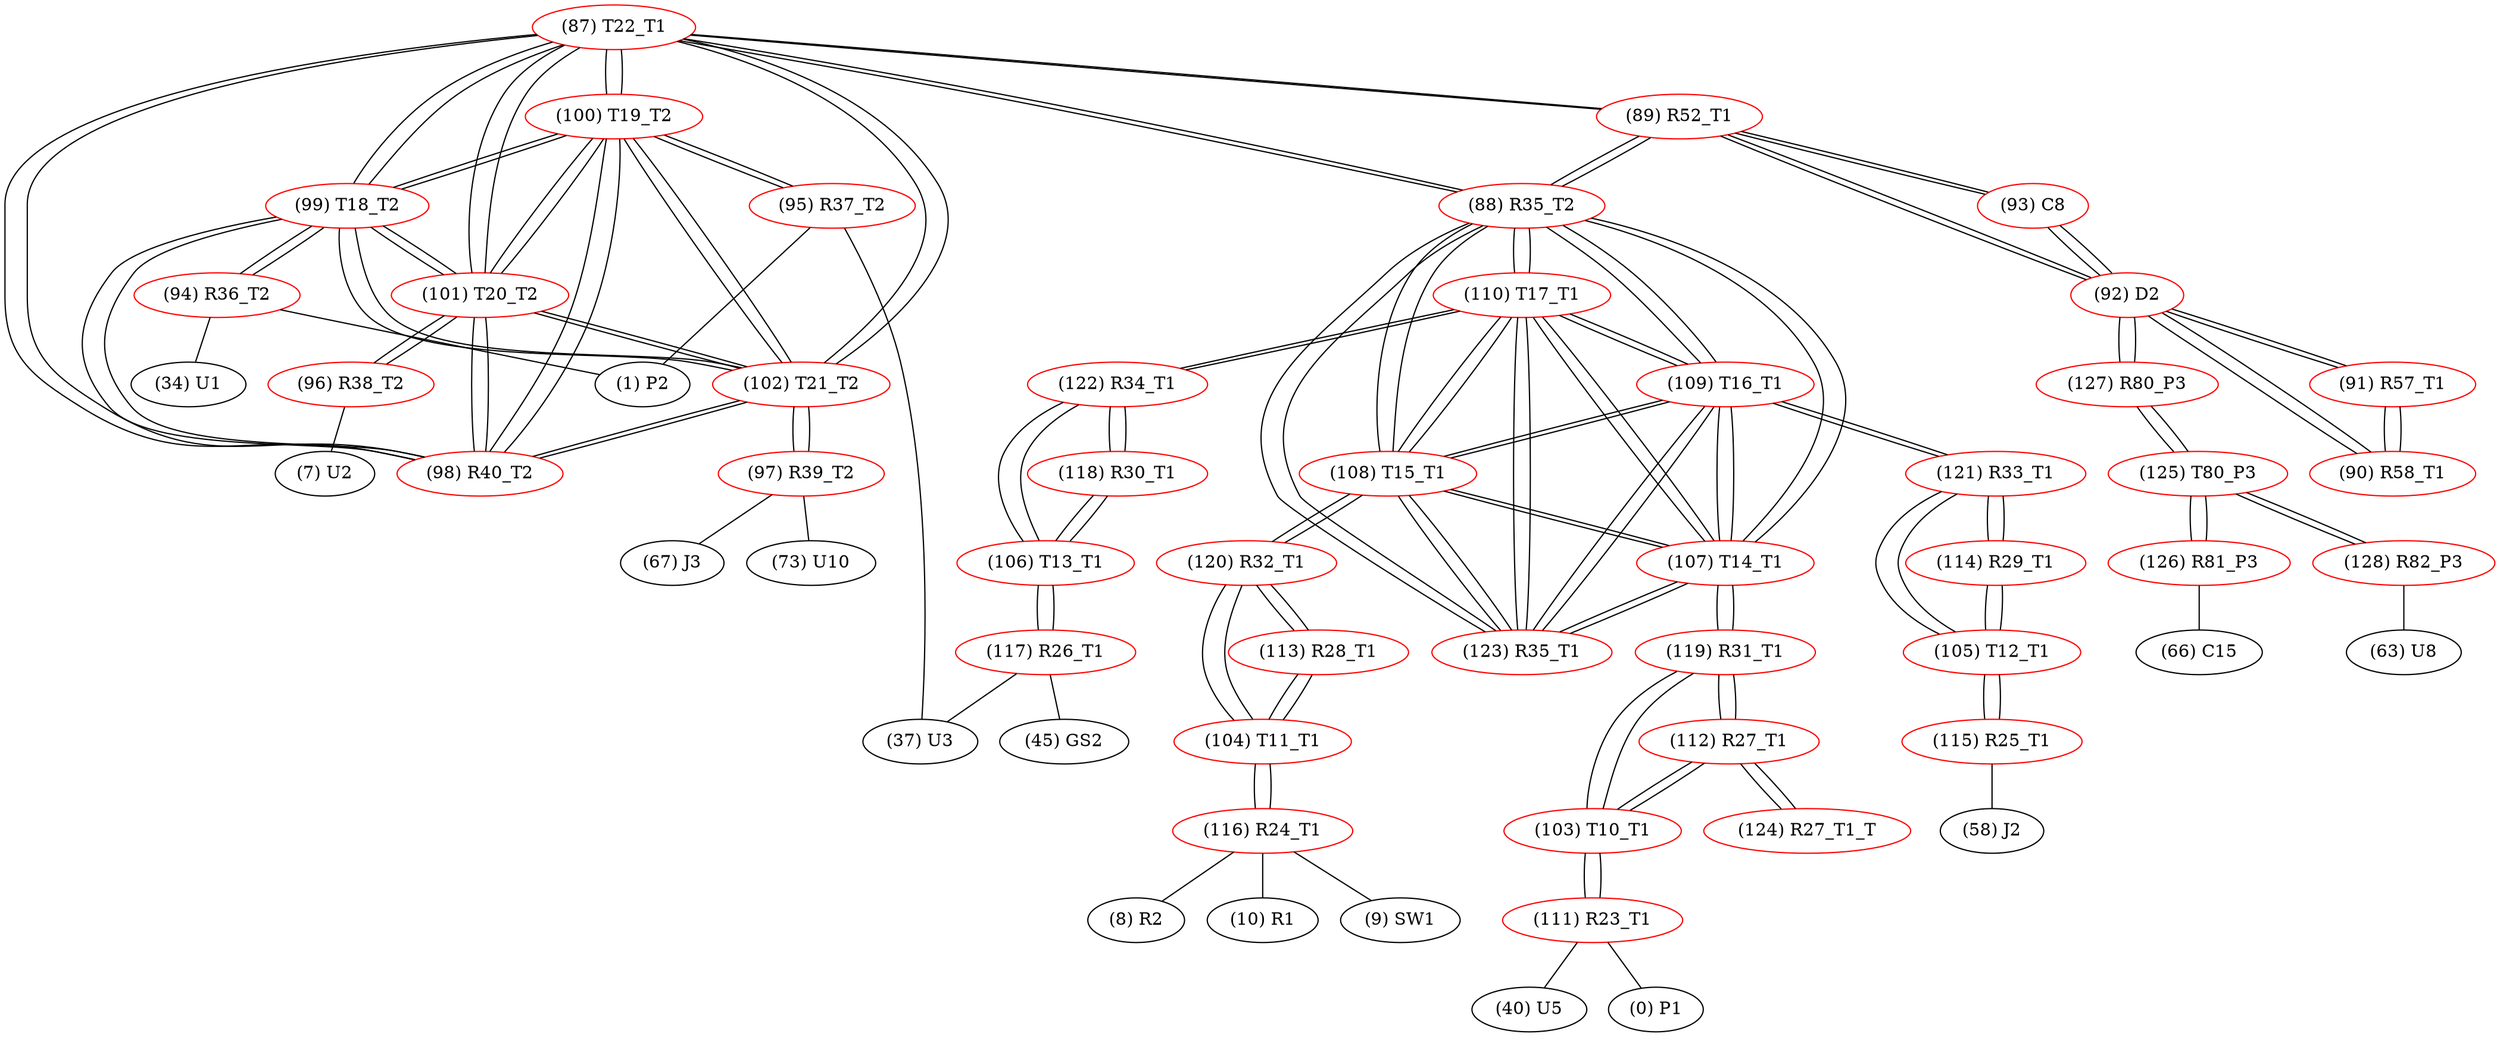 graph {
	87 [label="(87) T22_T1" color=red]
	100 [label="(100) T19_T2"]
	99 [label="(99) T18_T2"]
	98 [label="(98) R40_T2"]
	102 [label="(102) T21_T2"]
	101 [label="(101) T20_T2"]
	89 [label="(89) R52_T1"]
	88 [label="(88) R35_T2"]
	88 [label="(88) R35_T2" color=red]
	109 [label="(109) T16_T1"]
	108 [label="(108) T15_T1"]
	123 [label="(123) R35_T1"]
	107 [label="(107) T14_T1"]
	110 [label="(110) T17_T1"]
	89 [label="(89) R52_T1"]
	87 [label="(87) T22_T1"]
	89 [label="(89) R52_T1" color=red]
	92 [label="(92) D2"]
	93 [label="(93) C8"]
	88 [label="(88) R35_T2"]
	87 [label="(87) T22_T1"]
	90 [label="(90) R58_T1" color=red]
	91 [label="(91) R57_T1"]
	92 [label="(92) D2"]
	91 [label="(91) R57_T1" color=red]
	90 [label="(90) R58_T1"]
	92 [label="(92) D2"]
	92 [label="(92) D2" color=red]
	89 [label="(89) R52_T1"]
	93 [label="(93) C8"]
	90 [label="(90) R58_T1"]
	91 [label="(91) R57_T1"]
	127 [label="(127) R80_P3"]
	93 [label="(93) C8" color=red]
	92 [label="(92) D2"]
	89 [label="(89) R52_T1"]
	94 [label="(94) R36_T2" color=red]
	34 [label="(34) U1"]
	1 [label="(1) P2"]
	99 [label="(99) T18_T2"]
	95 [label="(95) R37_T2" color=red]
	37 [label="(37) U3"]
	1 [label="(1) P2"]
	100 [label="(100) T19_T2"]
	96 [label="(96) R38_T2" color=red]
	7 [label="(7) U2"]
	101 [label="(101) T20_T2"]
	97 [label="(97) R39_T2" color=red]
	67 [label="(67) J3"]
	73 [label="(73) U10"]
	102 [label="(102) T21_T2"]
	98 [label="(98) R40_T2" color=red]
	87 [label="(87) T22_T1"]
	100 [label="(100) T19_T2"]
	99 [label="(99) T18_T2"]
	102 [label="(102) T21_T2"]
	101 [label="(101) T20_T2"]
	99 [label="(99) T18_T2" color=red]
	87 [label="(87) T22_T1"]
	100 [label="(100) T19_T2"]
	98 [label="(98) R40_T2"]
	102 [label="(102) T21_T2"]
	101 [label="(101) T20_T2"]
	94 [label="(94) R36_T2"]
	100 [label="(100) T19_T2" color=red]
	87 [label="(87) T22_T1"]
	99 [label="(99) T18_T2"]
	98 [label="(98) R40_T2"]
	102 [label="(102) T21_T2"]
	101 [label="(101) T20_T2"]
	95 [label="(95) R37_T2"]
	101 [label="(101) T20_T2" color=red]
	87 [label="(87) T22_T1"]
	100 [label="(100) T19_T2"]
	99 [label="(99) T18_T2"]
	98 [label="(98) R40_T2"]
	102 [label="(102) T21_T2"]
	96 [label="(96) R38_T2"]
	102 [label="(102) T21_T2" color=red]
	87 [label="(87) T22_T1"]
	100 [label="(100) T19_T2"]
	99 [label="(99) T18_T2"]
	98 [label="(98) R40_T2"]
	101 [label="(101) T20_T2"]
	97 [label="(97) R39_T2"]
	103 [label="(103) T10_T1" color=red]
	111 [label="(111) R23_T1"]
	119 [label="(119) R31_T1"]
	112 [label="(112) R27_T1"]
	104 [label="(104) T11_T1" color=red]
	116 [label="(116) R24_T1"]
	120 [label="(120) R32_T1"]
	113 [label="(113) R28_T1"]
	105 [label="(105) T12_T1" color=red]
	121 [label="(121) R33_T1"]
	114 [label="(114) R29_T1"]
	115 [label="(115) R25_T1"]
	106 [label="(106) T13_T1" color=red]
	118 [label="(118) R30_T1"]
	122 [label="(122) R34_T1"]
	117 [label="(117) R26_T1"]
	107 [label="(107) T14_T1" color=red]
	109 [label="(109) T16_T1"]
	108 [label="(108) T15_T1"]
	123 [label="(123) R35_T1"]
	110 [label="(110) T17_T1"]
	88 [label="(88) R35_T2"]
	119 [label="(119) R31_T1"]
	108 [label="(108) T15_T1" color=red]
	109 [label="(109) T16_T1"]
	123 [label="(123) R35_T1"]
	107 [label="(107) T14_T1"]
	110 [label="(110) T17_T1"]
	88 [label="(88) R35_T2"]
	120 [label="(120) R32_T1"]
	109 [label="(109) T16_T1" color=red]
	108 [label="(108) T15_T1"]
	123 [label="(123) R35_T1"]
	107 [label="(107) T14_T1"]
	110 [label="(110) T17_T1"]
	88 [label="(88) R35_T2"]
	121 [label="(121) R33_T1"]
	110 [label="(110) T17_T1" color=red]
	109 [label="(109) T16_T1"]
	108 [label="(108) T15_T1"]
	123 [label="(123) R35_T1"]
	107 [label="(107) T14_T1"]
	88 [label="(88) R35_T2"]
	122 [label="(122) R34_T1"]
	111 [label="(111) R23_T1" color=red]
	40 [label="(40) U5"]
	0 [label="(0) P1"]
	103 [label="(103) T10_T1"]
	112 [label="(112) R27_T1" color=red]
	103 [label="(103) T10_T1"]
	119 [label="(119) R31_T1"]
	124 [label="(124) R27_T1_T"]
	113 [label="(113) R28_T1" color=red]
	120 [label="(120) R32_T1"]
	104 [label="(104) T11_T1"]
	114 [label="(114) R29_T1" color=red]
	121 [label="(121) R33_T1"]
	105 [label="(105) T12_T1"]
	115 [label="(115) R25_T1" color=red]
	58 [label="(58) J2"]
	105 [label="(105) T12_T1"]
	116 [label="(116) R24_T1" color=red]
	9 [label="(9) SW1"]
	8 [label="(8) R2"]
	10 [label="(10) R1"]
	104 [label="(104) T11_T1"]
	117 [label="(117) R26_T1" color=red]
	37 [label="(37) U3"]
	45 [label="(45) GS2"]
	106 [label="(106) T13_T1"]
	118 [label="(118) R30_T1" color=red]
	122 [label="(122) R34_T1"]
	106 [label="(106) T13_T1"]
	119 [label="(119) R31_T1" color=red]
	103 [label="(103) T10_T1"]
	112 [label="(112) R27_T1"]
	107 [label="(107) T14_T1"]
	120 [label="(120) R32_T1" color=red]
	108 [label="(108) T15_T1"]
	113 [label="(113) R28_T1"]
	104 [label="(104) T11_T1"]
	121 [label="(121) R33_T1" color=red]
	109 [label="(109) T16_T1"]
	114 [label="(114) R29_T1"]
	105 [label="(105) T12_T1"]
	122 [label="(122) R34_T1" color=red]
	110 [label="(110) T17_T1"]
	118 [label="(118) R30_T1"]
	106 [label="(106) T13_T1"]
	123 [label="(123) R35_T1" color=red]
	109 [label="(109) T16_T1"]
	108 [label="(108) T15_T1"]
	107 [label="(107) T14_T1"]
	110 [label="(110) T17_T1"]
	88 [label="(88) R35_T2"]
	124 [label="(124) R27_T1_T" color=red]
	112 [label="(112) R27_T1"]
	125 [label="(125) T80_P3" color=red]
	126 [label="(126) R81_P3"]
	128 [label="(128) R82_P3"]
	127 [label="(127) R80_P3"]
	126 [label="(126) R81_P3" color=red]
	66 [label="(66) C15"]
	125 [label="(125) T80_P3"]
	127 [label="(127) R80_P3" color=red]
	92 [label="(92) D2"]
	125 [label="(125) T80_P3"]
	128 [label="(128) R82_P3" color=red]
	63 [label="(63) U8"]
	125 [label="(125) T80_P3"]
	87 -- 100
	87 -- 99
	87 -- 98
	87 -- 102
	87 -- 101
	87 -- 89
	87 -- 88
	88 -- 109
	88 -- 108
	88 -- 123
	88 -- 107
	88 -- 110
	88 -- 89
	88 -- 87
	89 -- 92
	89 -- 93
	89 -- 88
	89 -- 87
	90 -- 91
	90 -- 92
	91 -- 90
	91 -- 92
	92 -- 89
	92 -- 93
	92 -- 90
	92 -- 91
	92 -- 127
	93 -- 92
	93 -- 89
	94 -- 34
	94 -- 1
	94 -- 99
	95 -- 37
	95 -- 1
	95 -- 100
	96 -- 7
	96 -- 101
	97 -- 67
	97 -- 73
	97 -- 102
	98 -- 87
	98 -- 100
	98 -- 99
	98 -- 102
	98 -- 101
	99 -- 87
	99 -- 100
	99 -- 98
	99 -- 102
	99 -- 101
	99 -- 94
	100 -- 87
	100 -- 99
	100 -- 98
	100 -- 102
	100 -- 101
	100 -- 95
	101 -- 87
	101 -- 100
	101 -- 99
	101 -- 98
	101 -- 102
	101 -- 96
	102 -- 87
	102 -- 100
	102 -- 99
	102 -- 98
	102 -- 101
	102 -- 97
	103 -- 111
	103 -- 119
	103 -- 112
	104 -- 116
	104 -- 120
	104 -- 113
	105 -- 121
	105 -- 114
	105 -- 115
	106 -- 118
	106 -- 122
	106 -- 117
	107 -- 109
	107 -- 108
	107 -- 123
	107 -- 110
	107 -- 88
	107 -- 119
	108 -- 109
	108 -- 123
	108 -- 107
	108 -- 110
	108 -- 88
	108 -- 120
	109 -- 108
	109 -- 123
	109 -- 107
	109 -- 110
	109 -- 88
	109 -- 121
	110 -- 109
	110 -- 108
	110 -- 123
	110 -- 107
	110 -- 88
	110 -- 122
	111 -- 40
	111 -- 0
	111 -- 103
	112 -- 103
	112 -- 119
	112 -- 124
	113 -- 120
	113 -- 104
	114 -- 121
	114 -- 105
	115 -- 58
	115 -- 105
	116 -- 9
	116 -- 8
	116 -- 10
	116 -- 104
	117 -- 37
	117 -- 45
	117 -- 106
	118 -- 122
	118 -- 106
	119 -- 103
	119 -- 112
	119 -- 107
	120 -- 108
	120 -- 113
	120 -- 104
	121 -- 109
	121 -- 114
	121 -- 105
	122 -- 110
	122 -- 118
	122 -- 106
	123 -- 109
	123 -- 108
	123 -- 107
	123 -- 110
	123 -- 88
	124 -- 112
	125 -- 126
	125 -- 128
	125 -- 127
	126 -- 66
	126 -- 125
	127 -- 92
	127 -- 125
	128 -- 63
	128 -- 125
}